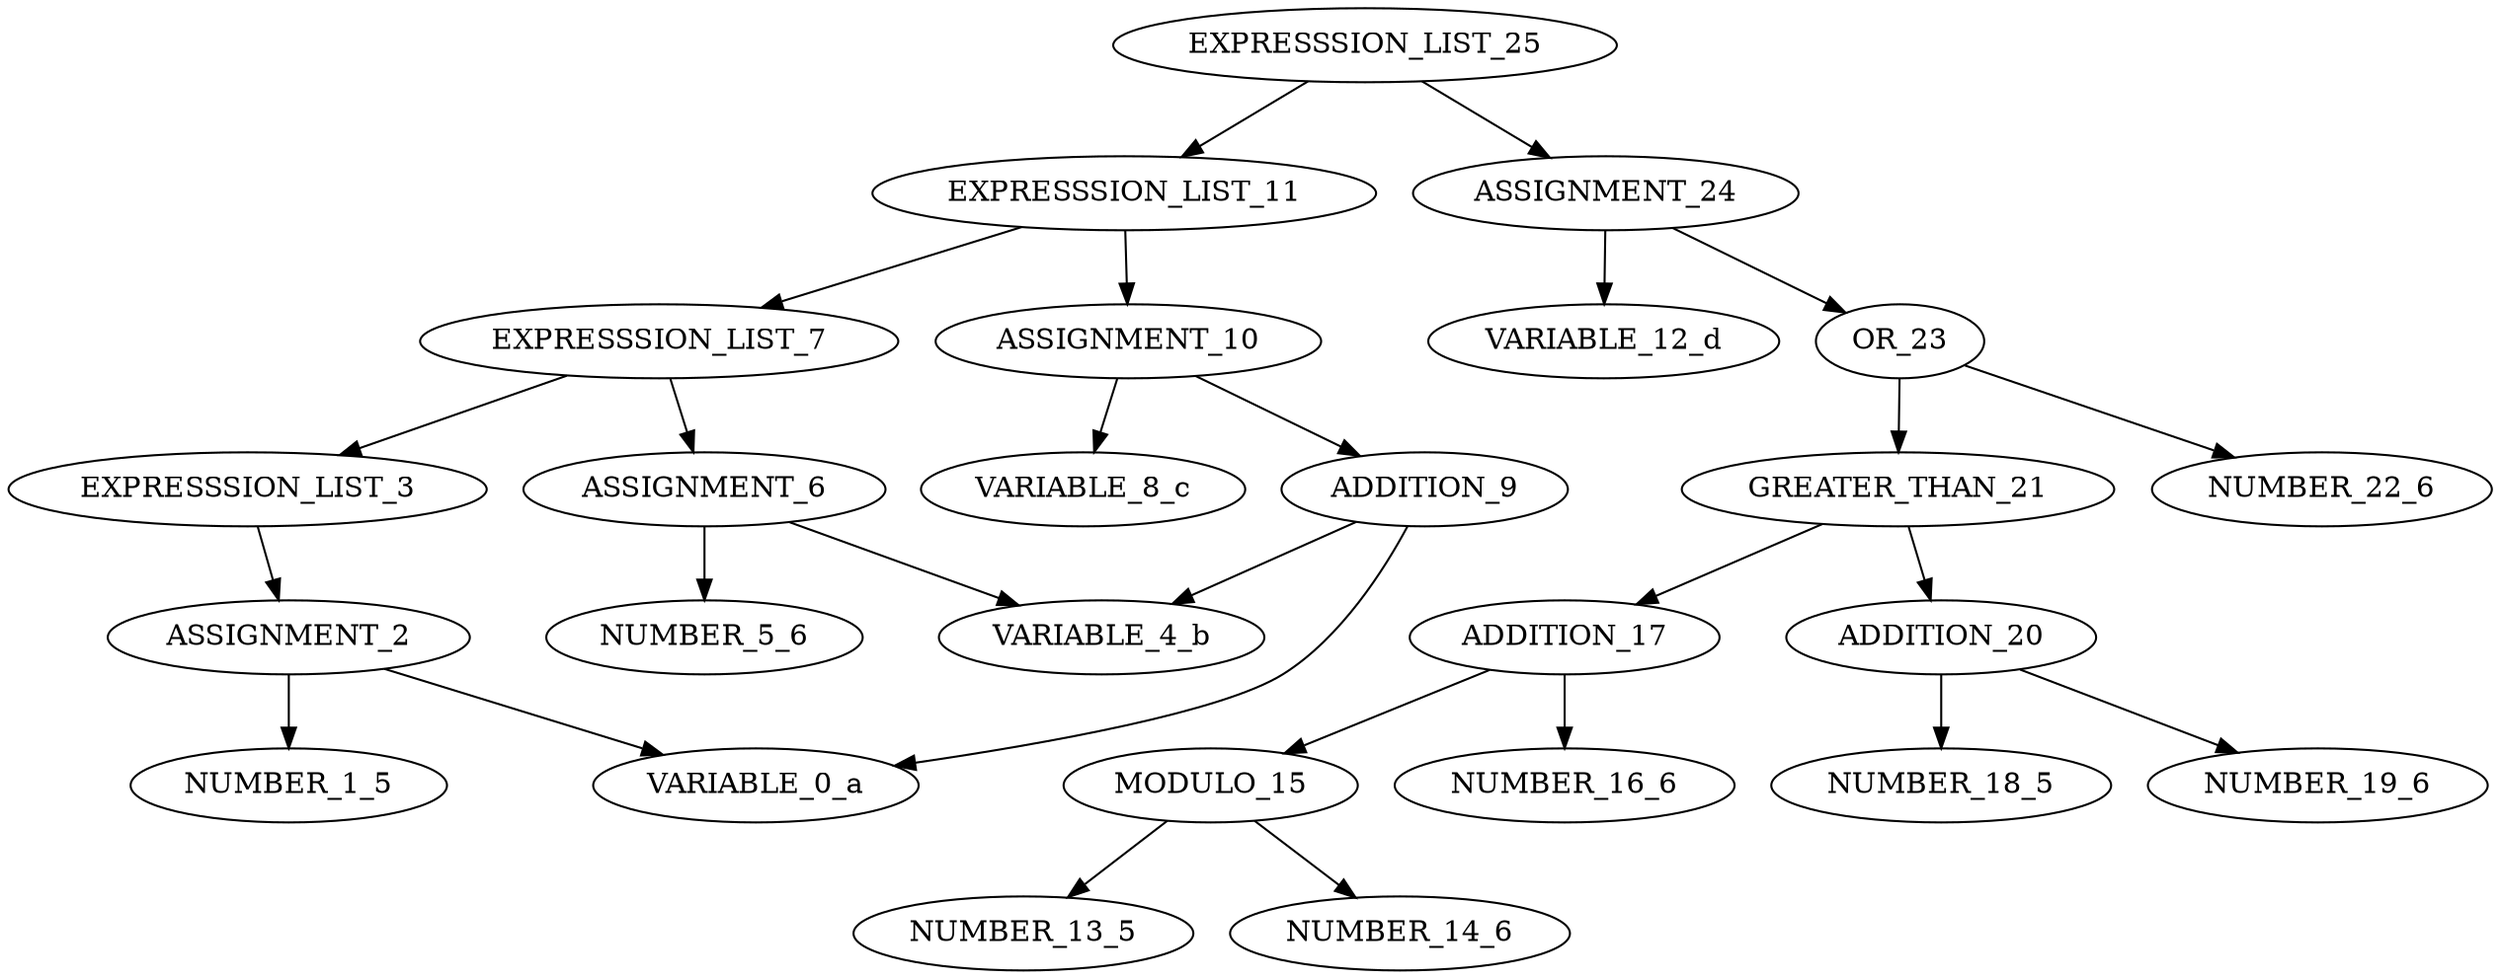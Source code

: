digraph G{
"EXPRESSSION_LIST_25" -> "EXPRESSSION_LIST_11"
"EXPRESSSION_LIST_11" -> "EXPRESSSION_LIST_7"
"EXPRESSSION_LIST_7" -> "EXPRESSSION_LIST_3"
"EXPRESSSION_LIST_3" -> "ASSIGNMENT_2"
"ASSIGNMENT_2" -> "VARIABLE_0_a"
"ASSIGNMENT_2" -> "NUMBER_1_5"
"EXPRESSSION_LIST_7" -> "ASSIGNMENT_6"
"ASSIGNMENT_6" -> "VARIABLE_4_b"
"ASSIGNMENT_6" -> "NUMBER_5_6"
"EXPRESSSION_LIST_11" -> "ASSIGNMENT_10"
"ASSIGNMENT_10" -> "VARIABLE_8_c"
"ASSIGNMENT_10" -> "ADDITION_9"
"ADDITION_9" -> "VARIABLE_0_a"
"ADDITION_9" -> "VARIABLE_4_b"
"EXPRESSSION_LIST_25" -> "ASSIGNMENT_24"
"ASSIGNMENT_24" -> "VARIABLE_12_d"
"ASSIGNMENT_24" -> "OR_23"
"OR_23" -> "GREATER_THAN_21"
"GREATER_THAN_21" -> "ADDITION_17"
"ADDITION_17" -> "MODULO_15"
"MODULO_15" -> "NUMBER_13_5"
"MODULO_15" -> "NUMBER_14_6"
"ADDITION_17" -> "NUMBER_16_6"
"GREATER_THAN_21" -> "ADDITION_20"
"ADDITION_20" -> "NUMBER_18_5"
"ADDITION_20" -> "NUMBER_19_6"
"OR_23" -> "NUMBER_22_6"
}

